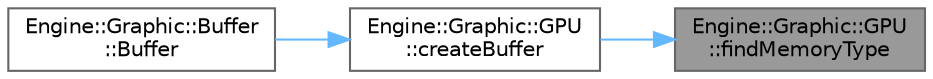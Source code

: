 digraph "Engine::Graphic::GPU::findMemoryType"
{
 // LATEX_PDF_SIZE
  bgcolor="transparent";
  edge [fontname=Helvetica,fontsize=10,labelfontname=Helvetica,labelfontsize=10];
  node [fontname=Helvetica,fontsize=10,shape=box,height=0.2,width=0.4];
  rankdir="RL";
  Node1 [id="Node000001",label="Engine::Graphic::GPU\l::findMemoryType",height=0.2,width=0.4,color="gray40", fillcolor="grey60", style="filled", fontcolor="black",tooltip="Encuentra el índice del tipo de memoria adecuado."];
  Node1 -> Node2 [id="edge1_Node000001_Node000002",dir="back",color="steelblue1",style="solid",tooltip=" "];
  Node2 [id="Node000002",label="Engine::Graphic::GPU\l::createBuffer",height=0.2,width=0.4,color="grey40", fillcolor="white", style="filled",URL="$class_engine_1_1_graphic_1_1_g_p_u.html#a3b46dde347ac9416f91a04da11ec3bcc",tooltip="Crea un buffer en la GPU."];
  Node2 -> Node3 [id="edge2_Node000002_Node000003",dir="back",color="steelblue1",style="solid",tooltip=" "];
  Node3 [id="Node000003",label="Engine::Graphic::Buffer\l::Buffer",height=0.2,width=0.4,color="grey40", fillcolor="white", style="filled",URL="$class_engine_1_1_graphic_1_1_buffer.html#ac4c615963467dbf956788fe6c325df16",tooltip="Crea un buffer de Vulkan."];
}
